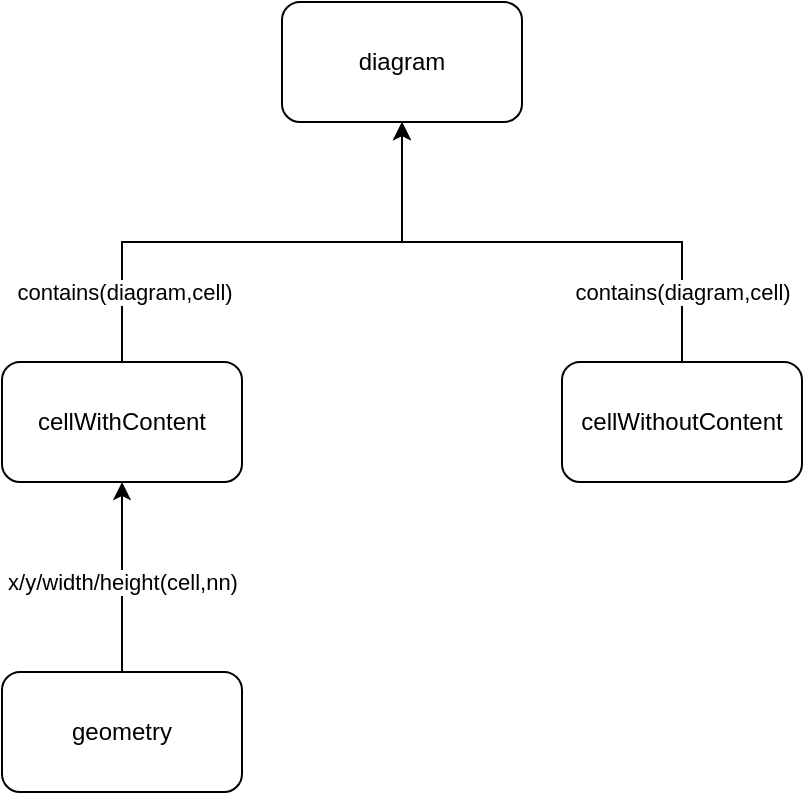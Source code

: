 <mxfile version="14.6.13" type="device"><diagram id="X4V0-0hzAIUkKvUD8Guf" name="Page-1"><mxGraphModel dx="1346" dy="806" grid="1" gridSize="10" guides="1" tooltips="1" connect="1" arrows="1" fold="1" page="1" pageScale="1" pageWidth="1100" pageHeight="850" math="0" shadow="0"><root><mxCell id="0"/><mxCell id="1" parent="0"/><mxCell id="BNU5O9mWpBSmPYdnuBgG-1" value="diagram" style="rounded=1;whiteSpace=wrap;html=1;" vertex="1" parent="1"><mxGeometry x="360" y="80" width="120" height="60" as="geometry"/></mxCell><mxCell id="BNU5O9mWpBSmPYdnuBgG-6" style="edgeStyle=orthogonalEdgeStyle;rounded=0;orthogonalLoop=1;jettySize=auto;html=1;exitX=0.5;exitY=0;exitDx=0;exitDy=0;entryX=0.5;entryY=1;entryDx=0;entryDy=0;" edge="1" parent="1" source="BNU5O9mWpBSmPYdnuBgG-2" target="BNU5O9mWpBSmPYdnuBgG-1"><mxGeometry relative="1" as="geometry"/></mxCell><mxCell id="BNU5O9mWpBSmPYdnuBgG-8" value="contains(diagram,cell)" style="edgeLabel;html=1;align=center;verticalAlign=middle;resizable=0;points=[];" vertex="1" connectable="0" parent="BNU5O9mWpBSmPYdnuBgG-6"><mxGeometry x="0.033" y="-1" relative="1" as="geometry"><mxPoint x="-74" y="24" as="offset"/></mxGeometry></mxCell><mxCell id="BNU5O9mWpBSmPYdnuBgG-2" value="cellWithContent" style="rounded=1;whiteSpace=wrap;html=1;" vertex="1" parent="1"><mxGeometry x="220" y="260" width="120" height="60" as="geometry"/></mxCell><mxCell id="BNU5O9mWpBSmPYdnuBgG-5" style="edgeStyle=orthogonalEdgeStyle;rounded=0;orthogonalLoop=1;jettySize=auto;html=1;exitX=0.5;exitY=0;exitDx=0;exitDy=0;entryX=0.5;entryY=1;entryDx=0;entryDy=0;" edge="1" parent="1" source="BNU5O9mWpBSmPYdnuBgG-3" target="BNU5O9mWpBSmPYdnuBgG-2"><mxGeometry relative="1" as="geometry"/></mxCell><mxCell id="BNU5O9mWpBSmPYdnuBgG-10" value="x/y/width/height(cell,nn)" style="edgeLabel;html=1;align=center;verticalAlign=middle;resizable=0;points=[];" vertex="1" connectable="0" parent="BNU5O9mWpBSmPYdnuBgG-5"><mxGeometry x="-0.053" relative="1" as="geometry"><mxPoint as="offset"/></mxGeometry></mxCell><mxCell id="BNU5O9mWpBSmPYdnuBgG-3" value="geometry" style="rounded=1;whiteSpace=wrap;html=1;" vertex="1" parent="1"><mxGeometry x="220" y="415" width="120" height="60" as="geometry"/></mxCell><mxCell id="BNU5O9mWpBSmPYdnuBgG-7" style="edgeStyle=orthogonalEdgeStyle;rounded=0;orthogonalLoop=1;jettySize=auto;html=1;exitX=0.5;exitY=0;exitDx=0;exitDy=0;" edge="1" parent="1" source="BNU5O9mWpBSmPYdnuBgG-4" target="BNU5O9mWpBSmPYdnuBgG-1"><mxGeometry relative="1" as="geometry"/></mxCell><mxCell id="BNU5O9mWpBSmPYdnuBgG-9" value="contains(diagram,cell)" style="edgeLabel;html=1;align=center;verticalAlign=middle;resizable=0;points=[];" vertex="1" connectable="0" parent="BNU5O9mWpBSmPYdnuBgG-7"><mxGeometry x="-0.075" y="2" relative="1" as="geometry"><mxPoint x="60" y="23" as="offset"/></mxGeometry></mxCell><mxCell id="BNU5O9mWpBSmPYdnuBgG-4" value="cellWithoutContent" style="rounded=1;whiteSpace=wrap;html=1;" vertex="1" parent="1"><mxGeometry x="500" y="260" width="120" height="60" as="geometry"/></mxCell></root></mxGraphModel></diagram></mxfile>